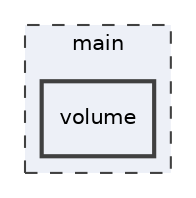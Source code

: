 digraph "main/volume"
{
 // LATEX_PDF_SIZE
  edge [fontname="Helvetica",fontsize="10",labelfontname="Helvetica",labelfontsize="10"];
  node [fontname="Helvetica",fontsize="10",shape=record];
  compound=true
  subgraph clusterdir_5c982d53a68cdbcd421152b4020263a9 {
    graph [ bgcolor="#edf0f7", pencolor="grey25", style="filled,dashed,", label="main", fontname="Helvetica", fontsize="10", URL="dir_5c982d53a68cdbcd421152b4020263a9.html"]
  dir_b45d4d171435f0c4525e193a24e8e6d3 [shape=box, label="volume", style="filled,bold,", fillcolor="#edf0f7", color="grey25", URL="dir_b45d4d171435f0c4525e193a24e8e6d3.html"];
  }
}
